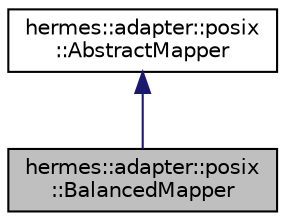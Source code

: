 digraph "hermes::adapter::posix::BalancedMapper"
{
 // LATEX_PDF_SIZE
  edge [fontname="Helvetica",fontsize="10",labelfontname="Helvetica",labelfontsize="10"];
  node [fontname="Helvetica",fontsize="10",shape=record];
  Node1 [label="hermes::adapter::posix\l::BalancedMapper",height=0.2,width=0.4,color="black", fillcolor="grey75", style="filled", fontcolor="black",tooltip=" "];
  Node2 -> Node1 [dir="back",color="midnightblue",fontsize="10",style="solid",fontname="Helvetica"];
  Node2 [label="hermes::adapter::posix\l::AbstractMapper",height=0.2,width=0.4,color="black", fillcolor="white", style="filled",URL="$classhermes_1_1adapter_1_1posix_1_1_abstract_mapper.html",tooltip=" "];
}
